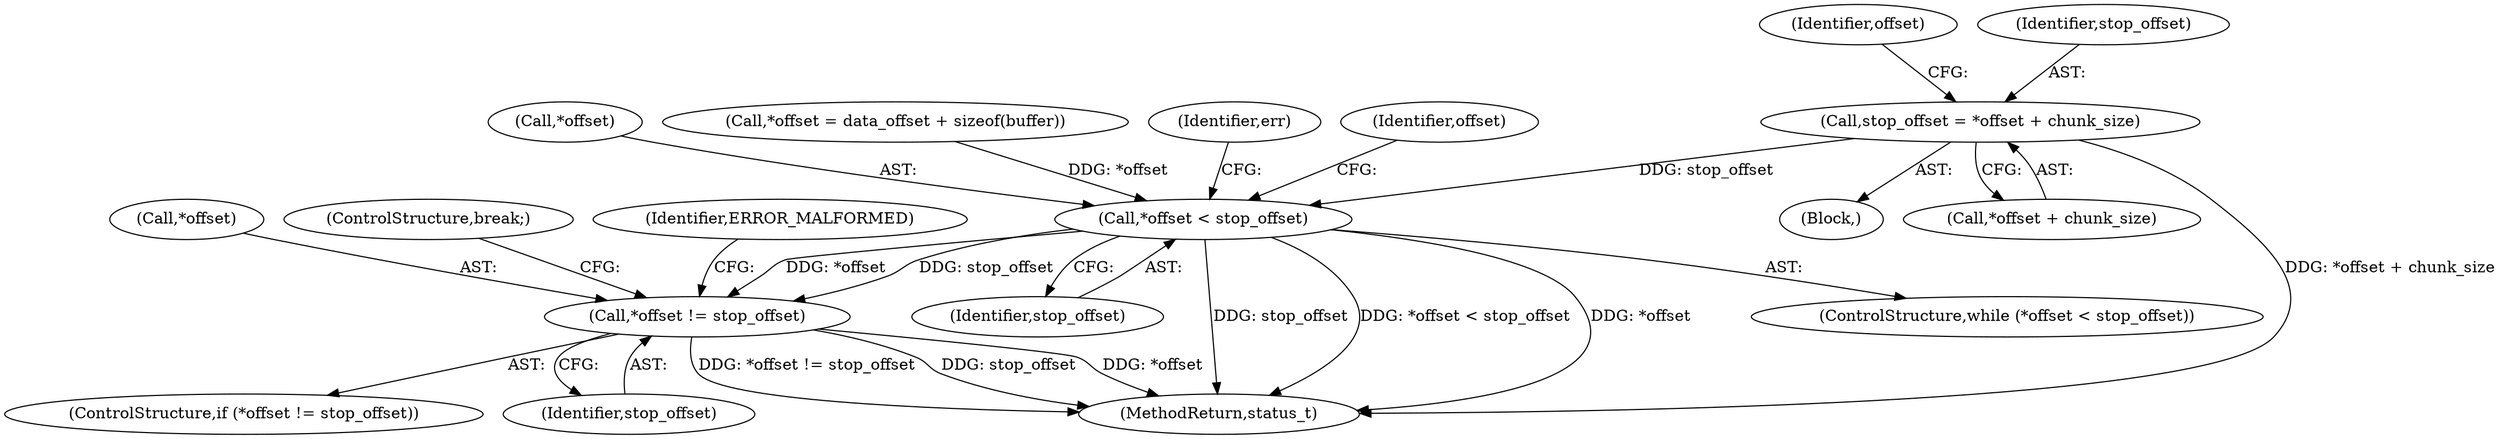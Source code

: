 digraph "0_Android_2674a7218eaa3c87f2ee26d26da5b9170e10f859@integer" {
"1002267" [label="(Call,stop_offset = *offset + chunk_size)"];
"1002281" [label="(Call,*offset < stop_offset)"];
"1002302" [label="(Call,*offset != stop_offset)"];
"1002267" [label="(Call,stop_offset = *offset + chunk_size)"];
"1002303" [label="(Call,*offset)"];
"1002224" [label="(Block,)"];
"1002302" [label="(Call,*offset != stop_offset)"];
"1002301" [label="(ControlStructure,if (*offset != stop_offset))"];
"1002282" [label="(Call,*offset)"];
"1002273" [label="(Call,*offset = data_offset + sizeof(buffer))"];
"1002269" [label="(Call,*offset + chunk_size)"];
"1002284" [label="(Identifier,stop_offset)"];
"1002927" [label="(MethodReturn,status_t)"];
"1002275" [label="(Identifier,offset)"];
"1002281" [label="(Call,*offset < stop_offset)"];
"1002280" [label="(ControlStructure,while (*offset < stop_offset))"];
"1002288" [label="(Identifier,err)"];
"1002309" [label="(ControlStructure,break;)"];
"1002305" [label="(Identifier,stop_offset)"];
"1002304" [label="(Identifier,offset)"];
"1002308" [label="(Identifier,ERROR_MALFORMED)"];
"1002268" [label="(Identifier,stop_offset)"];
"1002267" -> "1002224"  [label="AST: "];
"1002267" -> "1002269"  [label="CFG: "];
"1002268" -> "1002267"  [label="AST: "];
"1002269" -> "1002267"  [label="AST: "];
"1002275" -> "1002267"  [label="CFG: "];
"1002267" -> "1002927"  [label="DDG: *offset + chunk_size"];
"1002267" -> "1002281"  [label="DDG: stop_offset"];
"1002281" -> "1002280"  [label="AST: "];
"1002281" -> "1002284"  [label="CFG: "];
"1002282" -> "1002281"  [label="AST: "];
"1002284" -> "1002281"  [label="AST: "];
"1002288" -> "1002281"  [label="CFG: "];
"1002304" -> "1002281"  [label="CFG: "];
"1002281" -> "1002927"  [label="DDG: stop_offset"];
"1002281" -> "1002927"  [label="DDG: *offset < stop_offset"];
"1002281" -> "1002927"  [label="DDG: *offset"];
"1002273" -> "1002281"  [label="DDG: *offset"];
"1002281" -> "1002302"  [label="DDG: *offset"];
"1002281" -> "1002302"  [label="DDG: stop_offset"];
"1002302" -> "1002301"  [label="AST: "];
"1002302" -> "1002305"  [label="CFG: "];
"1002303" -> "1002302"  [label="AST: "];
"1002305" -> "1002302"  [label="AST: "];
"1002308" -> "1002302"  [label="CFG: "];
"1002309" -> "1002302"  [label="CFG: "];
"1002302" -> "1002927"  [label="DDG: *offset != stop_offset"];
"1002302" -> "1002927"  [label="DDG: stop_offset"];
"1002302" -> "1002927"  [label="DDG: *offset"];
}
